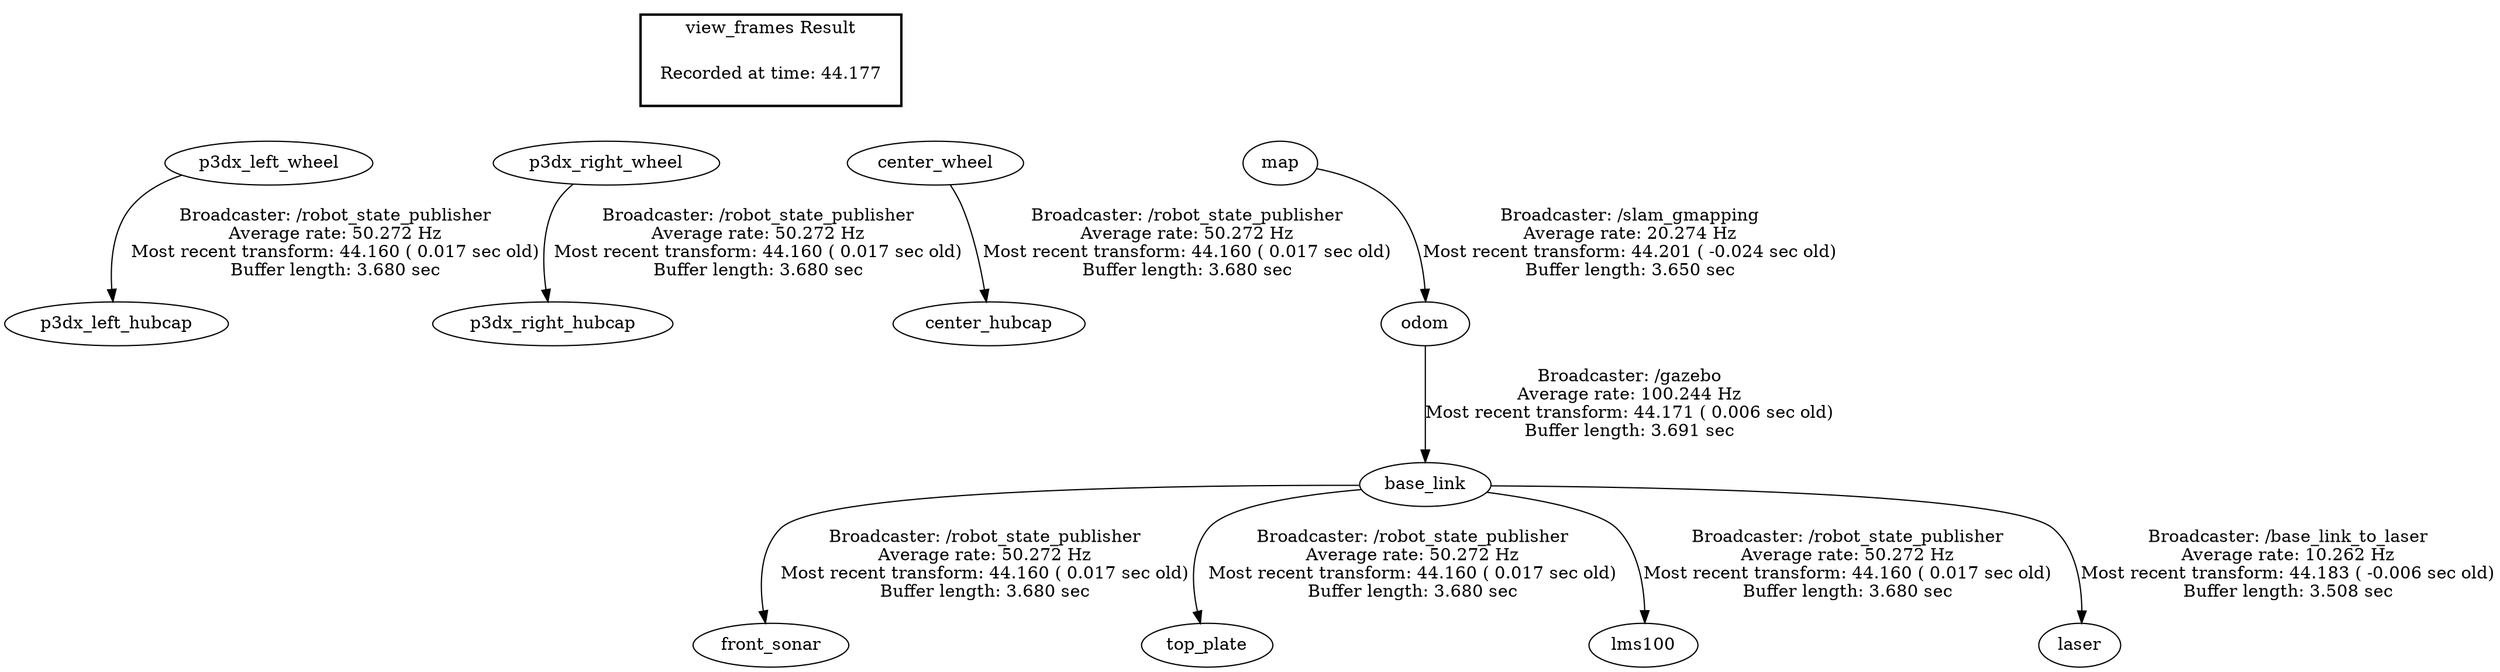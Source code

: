 digraph G {
"base_link" -> "front_sonar"[label="Broadcaster: /robot_state_publisher\nAverage rate: 50.272 Hz\nMost recent transform: 44.160 ( 0.017 sec old)\nBuffer length: 3.680 sec\n"];
"odom" -> "base_link"[label="Broadcaster: /gazebo\nAverage rate: 100.244 Hz\nMost recent transform: 44.171 ( 0.006 sec old)\nBuffer length: 3.691 sec\n"];
"p3dx_left_wheel" -> "p3dx_left_hubcap"[label="Broadcaster: /robot_state_publisher\nAverage rate: 50.272 Hz\nMost recent transform: 44.160 ( 0.017 sec old)\nBuffer length: 3.680 sec\n"];
"p3dx_right_wheel" -> "p3dx_right_hubcap"[label="Broadcaster: /robot_state_publisher\nAverage rate: 50.272 Hz\nMost recent transform: 44.160 ( 0.017 sec old)\nBuffer length: 3.680 sec\n"];
"base_link" -> "top_plate"[label="Broadcaster: /robot_state_publisher\nAverage rate: 50.272 Hz\nMost recent transform: 44.160 ( 0.017 sec old)\nBuffer length: 3.680 sec\n"];
"center_wheel" -> "center_hubcap"[label="Broadcaster: /robot_state_publisher\nAverage rate: 50.272 Hz\nMost recent transform: 44.160 ( 0.017 sec old)\nBuffer length: 3.680 sec\n"];
"base_link" -> "lms100"[label="Broadcaster: /robot_state_publisher\nAverage rate: 50.272 Hz\nMost recent transform: 44.160 ( 0.017 sec old)\nBuffer length: 3.680 sec\n"];
"map" -> "odom"[label="Broadcaster: /slam_gmapping\nAverage rate: 20.274 Hz\nMost recent transform: 44.201 ( -0.024 sec old)\nBuffer length: 3.650 sec\n"];
"base_link" -> "laser"[label="Broadcaster: /base_link_to_laser\nAverage rate: 10.262 Hz\nMost recent transform: 44.183 ( -0.006 sec old)\nBuffer length: 3.508 sec\n"];
edge [style=invis];
 subgraph cluster_legend { style=bold; color=black; label ="view_frames Result";
"Recorded at time: 44.177"[ shape=plaintext ] ;
 }->"p3dx_left_wheel";
edge [style=invis];
 subgraph cluster_legend { style=bold; color=black; label ="view_frames Result";
"Recorded at time: 44.177"[ shape=plaintext ] ;
 }->"p3dx_right_wheel";
edge [style=invis];
 subgraph cluster_legend { style=bold; color=black; label ="view_frames Result";
"Recorded at time: 44.177"[ shape=plaintext ] ;
 }->"center_wheel";
edge [style=invis];
 subgraph cluster_legend { style=bold; color=black; label ="view_frames Result";
"Recorded at time: 44.177"[ shape=plaintext ] ;
 }->"map";
}